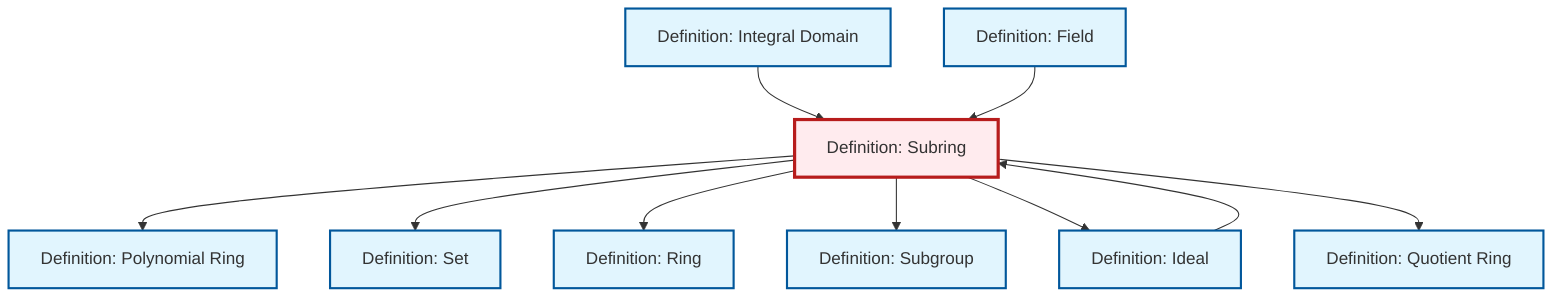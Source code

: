 graph TD
    classDef definition fill:#e1f5fe,stroke:#01579b,stroke-width:2px
    classDef theorem fill:#f3e5f5,stroke:#4a148c,stroke-width:2px
    classDef axiom fill:#fff3e0,stroke:#e65100,stroke-width:2px
    classDef example fill:#e8f5e9,stroke:#1b5e20,stroke-width:2px
    classDef current fill:#ffebee,stroke:#b71c1c,stroke-width:3px
    def-subring["Definition: Subring"]:::definition
    def-set["Definition: Set"]:::definition
    def-field["Definition: Field"]:::definition
    def-quotient-ring["Definition: Quotient Ring"]:::definition
    def-subgroup["Definition: Subgroup"]:::definition
    def-polynomial-ring["Definition: Polynomial Ring"]:::definition
    def-integral-domain["Definition: Integral Domain"]:::definition
    def-ideal["Definition: Ideal"]:::definition
    def-ring["Definition: Ring"]:::definition
    def-subring --> def-polynomial-ring
    def-integral-domain --> def-subring
    def-subring --> def-set
    def-field --> def-subring
    def-subring --> def-ring
    def-ideal --> def-subring
    def-subring --> def-subgroup
    def-subring --> def-ideal
    def-subring --> def-quotient-ring
    class def-subring current